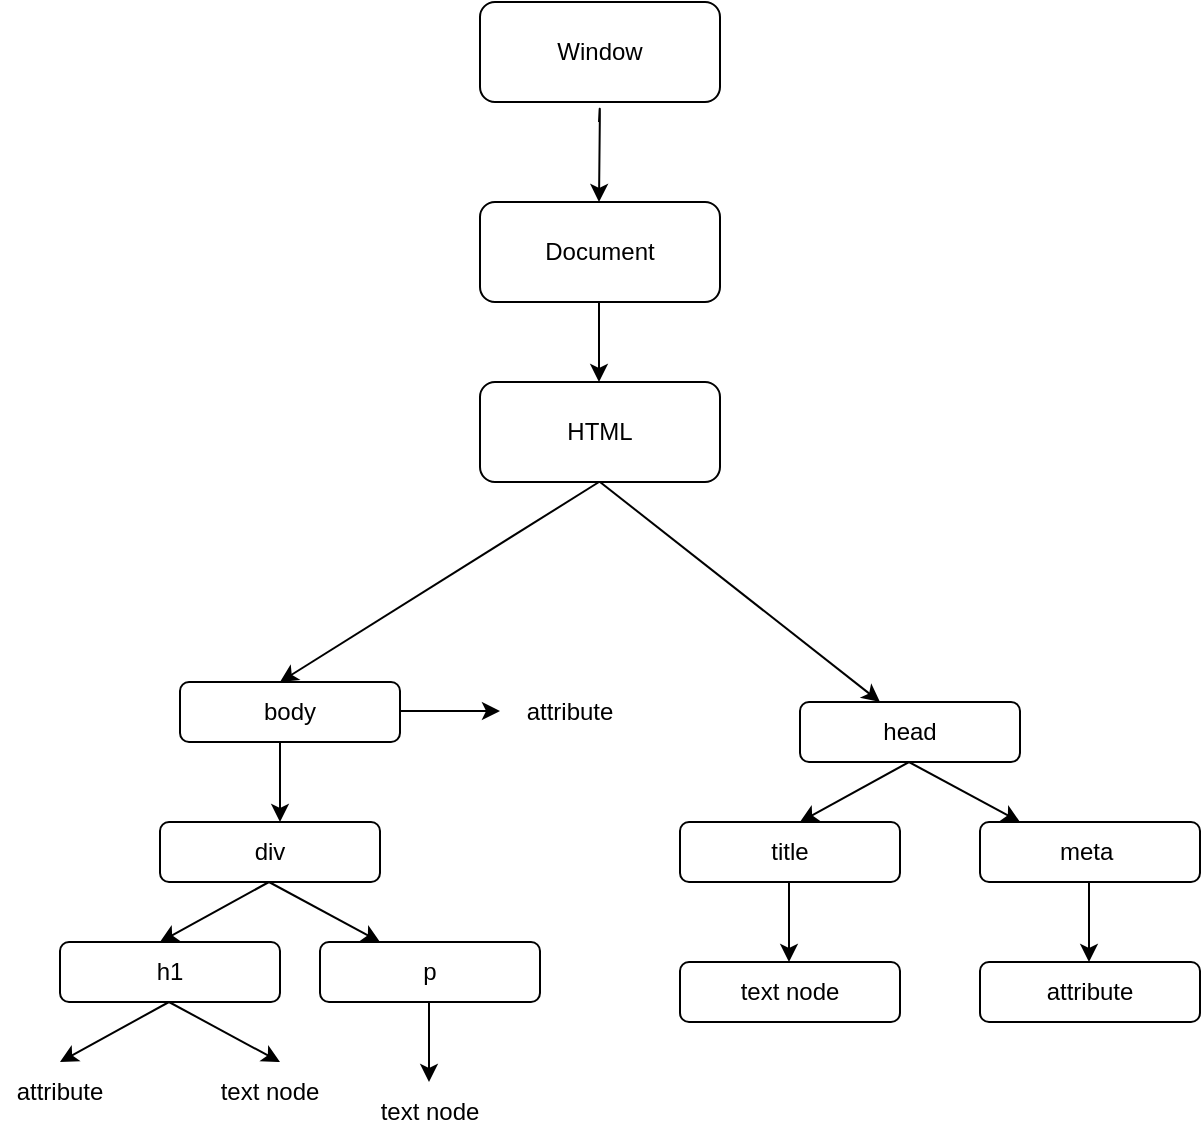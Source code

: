 <mxfile>
    <diagram id="OyNpPEAhYYljDWPvavnQ" name="Page-1">
        <mxGraphModel dx="1072" dy="563" grid="1" gridSize="10" guides="1" tooltips="1" connect="1" arrows="1" fold="1" page="1" pageScale="1" pageWidth="850" pageHeight="1100" math="0" shadow="0">
            <root>
                <mxCell id="0"/>
                <mxCell id="1" parent="0"/>
                <mxCell id="2" value="Window" style="rounded=1;whiteSpace=wrap;html=1;" parent="1" vertex="1">
                    <mxGeometry x="350" y="40" width="120" height="50" as="geometry"/>
                </mxCell>
                <mxCell id="3" value="" style="endArrow=classic;html=1;" parent="1" edge="1">
                    <mxGeometry width="50" height="50" relative="1" as="geometry">
                        <mxPoint x="409.5" y="100" as="sourcePoint"/>
                        <mxPoint x="409.5" y="140" as="targetPoint"/>
                        <Array as="points">
                            <mxPoint x="410" y="90"/>
                            <mxPoint x="409.5" y="140"/>
                        </Array>
                    </mxGeometry>
                </mxCell>
                <mxCell id="4" value="Document" style="rounded=1;whiteSpace=wrap;html=1;" parent="1" vertex="1">
                    <mxGeometry x="350" y="140" width="120" height="50" as="geometry"/>
                </mxCell>
                <mxCell id="8" value="" style="endArrow=classic;html=1;" parent="1" edge="1">
                    <mxGeometry width="50" height="50" relative="1" as="geometry">
                        <mxPoint x="409.5" y="190" as="sourcePoint"/>
                        <mxPoint x="409.5" y="230" as="targetPoint"/>
                        <Array as="points">
                            <mxPoint x="409.5" y="230"/>
                        </Array>
                    </mxGeometry>
                </mxCell>
                <mxCell id="9" value="HTML" style="rounded=1;whiteSpace=wrap;html=1;" parent="1" vertex="1">
                    <mxGeometry x="350" y="230" width="120" height="50" as="geometry"/>
                </mxCell>
                <mxCell id="10" value="" style="endArrow=classic;html=1;" parent="1" edge="1">
                    <mxGeometry width="50" height="50" relative="1" as="geometry">
                        <mxPoint x="409.5" y="280" as="sourcePoint"/>
                        <mxPoint x="250" y="380" as="targetPoint"/>
                        <Array as="points"/>
                    </mxGeometry>
                </mxCell>
                <mxCell id="11" value="" style="endArrow=classic;html=1;" parent="1" edge="1">
                    <mxGeometry width="50" height="50" relative="1" as="geometry">
                        <mxPoint x="410" y="280" as="sourcePoint"/>
                        <mxPoint x="550" y="390" as="targetPoint"/>
                        <Array as="points"/>
                    </mxGeometry>
                </mxCell>
                <mxCell id="29" value="" style="edgeStyle=none;html=1;" edge="1" parent="1">
                    <mxGeometry relative="1" as="geometry">
                        <mxPoint x="310" y="394.5" as="sourcePoint"/>
                        <mxPoint x="360" y="394.5" as="targetPoint"/>
                    </mxGeometry>
                </mxCell>
                <mxCell id="12" value="body" style="rounded=1;whiteSpace=wrap;html=1;" parent="1" vertex="1">
                    <mxGeometry x="200" y="380" width="110" height="30" as="geometry"/>
                </mxCell>
                <mxCell id="13" value="head" style="rounded=1;whiteSpace=wrap;html=1;" parent="1" vertex="1">
                    <mxGeometry x="510" y="390" width="110" height="30" as="geometry"/>
                </mxCell>
                <mxCell id="14" value="" style="endArrow=classic;html=1;" parent="1" edge="1">
                    <mxGeometry width="50" height="50" relative="1" as="geometry">
                        <mxPoint x="564.5" y="420" as="sourcePoint"/>
                        <mxPoint x="510" y="450" as="targetPoint"/>
                        <Array as="points"/>
                    </mxGeometry>
                </mxCell>
                <mxCell id="15" value="" style="endArrow=classic;html=1;" parent="1" edge="1">
                    <mxGeometry width="50" height="50" relative="1" as="geometry">
                        <mxPoint x="564.5" y="420" as="sourcePoint"/>
                        <mxPoint x="620" y="450" as="targetPoint"/>
                        <Array as="points"/>
                    </mxGeometry>
                </mxCell>
                <mxCell id="16" value="title&lt;span style=&quot;font-family: monospace; font-size: 0px; text-align: start; text-wrap-mode: nowrap;&quot;&gt;%3CmxGraphModel%3E%3Croot%3E%3CmxCell%20id%3D%220%22%2F%3E%3CmxCell%20id%3D%221%22%20parent%3D%220%22%2F%3E%3CmxCell%20id%3D%222%22%20value%3D%22head%22%20style%3D%22rounded%3D1%3BwhiteSpace%3Dwrap%3Bhtml%3D1%3B%22%20vertex%3D%221%22%20parent%3D%221%22%3E%3CmxGeometry%20x%3D%22510%22%20y%3D%22390%22%20width%3D%22110%22%20height%3D%2230%22%20as%3D%22geometry%22%2F%3E%3C%2FmxCell%3E%3C%2Froot%3E%3C%2FmxGraphModel%3E&lt;/span&gt;" style="rounded=1;whiteSpace=wrap;html=1;" parent="1" vertex="1">
                    <mxGeometry x="450" y="450" width="110" height="30" as="geometry"/>
                </mxCell>
                <mxCell id="17" value="meta&amp;nbsp;" style="rounded=1;whiteSpace=wrap;html=1;" parent="1" vertex="1">
                    <mxGeometry x="600" y="450" width="110" height="30" as="geometry"/>
                </mxCell>
                <mxCell id="18" value="" style="endArrow=classic;html=1;" edge="1" parent="1">
                    <mxGeometry width="50" height="50" relative="1" as="geometry">
                        <mxPoint x="504.5" y="480" as="sourcePoint"/>
                        <mxPoint x="504.5" y="520" as="targetPoint"/>
                        <Array as="points">
                            <mxPoint x="504.5" y="520"/>
                        </Array>
                    </mxGeometry>
                </mxCell>
                <mxCell id="19" value="" style="endArrow=classic;html=1;" edge="1" parent="1">
                    <mxGeometry width="50" height="50" relative="1" as="geometry">
                        <mxPoint x="654.5" y="480" as="sourcePoint"/>
                        <mxPoint x="654.5" y="520" as="targetPoint"/>
                        <Array as="points">
                            <mxPoint x="654.5" y="520"/>
                        </Array>
                    </mxGeometry>
                </mxCell>
                <mxCell id="20" value="text node" style="rounded=1;whiteSpace=wrap;html=1;" vertex="1" parent="1">
                    <mxGeometry x="450" y="520" width="110" height="30" as="geometry"/>
                </mxCell>
                <mxCell id="21" value="attribute" style="rounded=1;whiteSpace=wrap;html=1;" vertex="1" parent="1">
                    <mxGeometry x="600" y="520" width="110" height="30" as="geometry"/>
                </mxCell>
                <mxCell id="22" value="" style="endArrow=classic;html=1;" edge="1" parent="1">
                    <mxGeometry width="50" height="50" relative="1" as="geometry">
                        <mxPoint x="250" y="410" as="sourcePoint"/>
                        <mxPoint x="250" y="450" as="targetPoint"/>
                        <Array as="points">
                            <mxPoint x="250" y="450"/>
                        </Array>
                    </mxGeometry>
                </mxCell>
                <mxCell id="23" value="div" style="rounded=1;whiteSpace=wrap;html=1;" vertex="1" parent="1">
                    <mxGeometry x="190" y="450" width="110" height="30" as="geometry"/>
                </mxCell>
                <mxCell id="24" value="" style="endArrow=classic;html=1;" edge="1" parent="1">
                    <mxGeometry width="50" height="50" relative="1" as="geometry">
                        <mxPoint x="244.5" y="480" as="sourcePoint"/>
                        <mxPoint x="190" y="510" as="targetPoint"/>
                        <Array as="points"/>
                    </mxGeometry>
                </mxCell>
                <mxCell id="25" value="" style="endArrow=classic;html=1;" edge="1" parent="1">
                    <mxGeometry width="50" height="50" relative="1" as="geometry">
                        <mxPoint x="244.5" y="480" as="sourcePoint"/>
                        <mxPoint x="300" y="510" as="targetPoint"/>
                        <Array as="points"/>
                    </mxGeometry>
                </mxCell>
                <mxCell id="26" value="h1" style="rounded=1;whiteSpace=wrap;html=1;" vertex="1" parent="1">
                    <mxGeometry x="140" y="510" width="110" height="30" as="geometry"/>
                </mxCell>
                <mxCell id="27" value="p" style="rounded=1;whiteSpace=wrap;html=1;" vertex="1" parent="1">
                    <mxGeometry x="270" y="510" width="110" height="30" as="geometry"/>
                </mxCell>
                <mxCell id="31" value="attribute" style="text;html=1;align=center;verticalAlign=middle;whiteSpace=wrap;rounded=0;" vertex="1" parent="1">
                    <mxGeometry x="365" y="380" width="60" height="30" as="geometry"/>
                </mxCell>
                <mxCell id="33" value="" style="endArrow=classic;html=1;" edge="1" parent="1">
                    <mxGeometry width="50" height="50" relative="1" as="geometry">
                        <mxPoint x="194.5" y="540" as="sourcePoint"/>
                        <mxPoint x="140" y="570" as="targetPoint"/>
                        <Array as="points"/>
                    </mxGeometry>
                </mxCell>
                <mxCell id="34" value="" style="endArrow=classic;html=1;" edge="1" parent="1">
                    <mxGeometry width="50" height="50" relative="1" as="geometry">
                        <mxPoint x="194.5" y="540" as="sourcePoint"/>
                        <mxPoint x="250" y="570" as="targetPoint"/>
                        <Array as="points"/>
                    </mxGeometry>
                </mxCell>
                <mxCell id="35" value="attribute" style="text;html=1;align=center;verticalAlign=middle;whiteSpace=wrap;rounded=0;" vertex="1" parent="1">
                    <mxGeometry x="110" y="570" width="60" height="30" as="geometry"/>
                </mxCell>
                <mxCell id="37" value="text node" style="text;html=1;align=center;verticalAlign=middle;whiteSpace=wrap;rounded=0;" vertex="1" parent="1">
                    <mxGeometry x="215" y="570" width="60" height="30" as="geometry"/>
                </mxCell>
                <mxCell id="38" value="text node" style="text;html=1;align=center;verticalAlign=middle;whiteSpace=wrap;rounded=0;" vertex="1" parent="1">
                    <mxGeometry x="295" y="580" width="60" height="30" as="geometry"/>
                </mxCell>
                <mxCell id="39" value="" style="endArrow=classic;html=1;" edge="1" parent="1">
                    <mxGeometry width="50" height="50" relative="1" as="geometry">
                        <mxPoint x="324.5" y="540" as="sourcePoint"/>
                        <mxPoint x="324.5" y="580" as="targetPoint"/>
                        <Array as="points">
                            <mxPoint x="324.5" y="580"/>
                        </Array>
                    </mxGeometry>
                </mxCell>
            </root>
        </mxGraphModel>
    </diagram>
</mxfile>